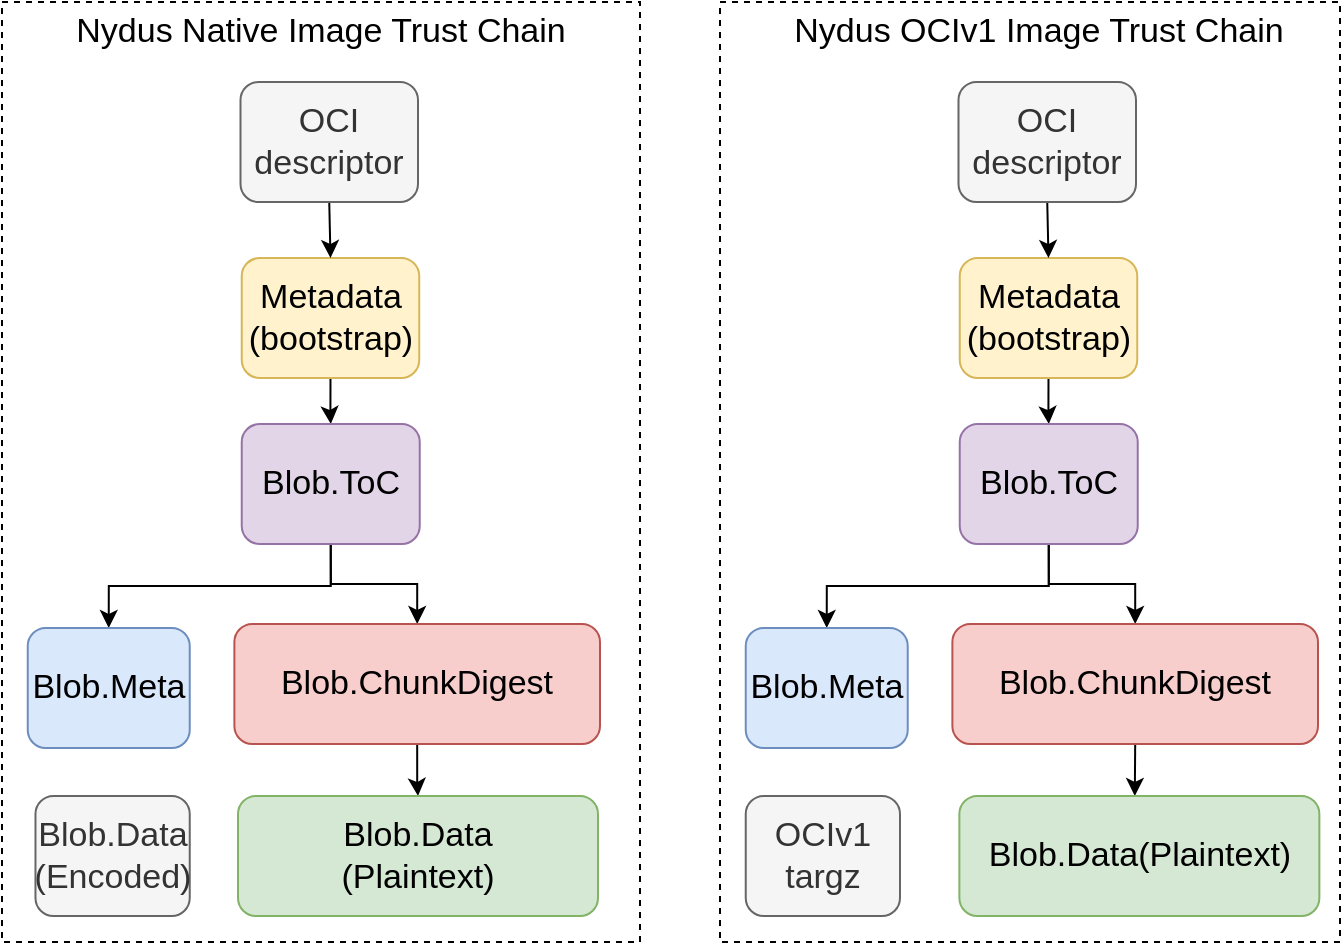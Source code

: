 <mxfile version="20.5.1" type="device"><diagram id="-TUCLaFA5OcUtC5qwEaw" name="第 1 页"><mxGraphModel dx="1371" dy="854" grid="1" gridSize="10" guides="1" tooltips="1" connect="1" arrows="1" fold="1" page="1" pageScale="1" pageWidth="827" pageHeight="1169" math="0" shadow="0"><root><mxCell id="0"/><mxCell id="1" parent="0"/><mxCell id="waL5u2rV2zp7bFLmmtiQ-1" value="" style="rounded=0;whiteSpace=wrap;html=1;fontSize=17;fontColor=#000000;dashed=1;" vertex="1" parent="1"><mxGeometry x="20" y="20" width="319" height="470" as="geometry"/></mxCell><mxCell id="waL5u2rV2zp7bFLmmtiQ-2" style="edgeStyle=orthogonalEdgeStyle;rounded=0;orthogonalLoop=1;jettySize=auto;html=1;exitX=0.5;exitY=1;exitDx=0;exitDy=0;fontSize=17;fontColor=#000000;" edge="1" parent="1" source="waL5u2rV2zp7bFLmmtiQ-3" target="waL5u2rV2zp7bFLmmtiQ-7"><mxGeometry relative="1" as="geometry"/></mxCell><mxCell id="waL5u2rV2zp7bFLmmtiQ-3" value="Metadata&lt;br&gt;(bootstrap)" style="rounded=1;whiteSpace=wrap;html=1;fontSize=17;fillColor=#fff2cc;strokeColor=#d6b656;" vertex="1" parent="1"><mxGeometry x="139.87" y="148" width="88.75" height="60" as="geometry"/></mxCell><mxCell id="waL5u2rV2zp7bFLmmtiQ-4" style="edgeStyle=orthogonalEdgeStyle;rounded=0;orthogonalLoop=1;jettySize=auto;html=1;exitX=0.5;exitY=1;exitDx=0;exitDy=0;fontSize=17;fontColor=#000000;" edge="1" parent="1" source="waL5u2rV2zp7bFLmmtiQ-7" target="waL5u2rV2zp7bFLmmtiQ-10"><mxGeometry relative="1" as="geometry"/></mxCell><mxCell id="waL5u2rV2zp7bFLmmtiQ-5" style="edgeStyle=orthogonalEdgeStyle;rounded=0;orthogonalLoop=1;jettySize=auto;html=1;exitX=0.5;exitY=1;exitDx=0;exitDy=0;entryX=0.5;entryY=0;entryDx=0;entryDy=0;fontSize=17;fontColor=#000000;" edge="1" parent="1" source="waL5u2rV2zp7bFLmmtiQ-7" target="waL5u2rV2zp7bFLmmtiQ-8"><mxGeometry relative="1" as="geometry"><Array as="points"><mxPoint x="184" y="312"/><mxPoint x="73" y="312"/></Array></mxGeometry></mxCell><mxCell id="waL5u2rV2zp7bFLmmtiQ-7" value="Blob.ToC" style="rounded=1;whiteSpace=wrap;html=1;fontSize=17;fillColor=#e1d5e7;strokeColor=#9673a6;" vertex="1" parent="1"><mxGeometry x="139.87" y="231" width="89" height="60" as="geometry"/></mxCell><mxCell id="waL5u2rV2zp7bFLmmtiQ-8" value="Blob.Meta" style="rounded=1;whiteSpace=wrap;html=1;fontSize=17;fillColor=#dae8fc;strokeColor=#6c8ebf;" vertex="1" parent="1"><mxGeometry x="32.87" y="333" width="81" height="60" as="geometry"/></mxCell><mxCell id="waL5u2rV2zp7bFLmmtiQ-9" style="edgeStyle=orthogonalEdgeStyle;rounded=0;orthogonalLoop=1;jettySize=auto;html=1;exitX=0.5;exitY=1;exitDx=0;exitDy=0;fontSize=17;fontColor=#000000;" edge="1" parent="1" source="waL5u2rV2zp7bFLmmtiQ-10" target="waL5u2rV2zp7bFLmmtiQ-12"><mxGeometry relative="1" as="geometry"/></mxCell><mxCell id="waL5u2rV2zp7bFLmmtiQ-10" value="Blob.ChunkDigest" style="rounded=1;whiteSpace=wrap;html=1;fontSize=17;fillColor=#f8cecc;strokeColor=#b85450;" vertex="1" parent="1"><mxGeometry x="136.19" y="331" width="182.81" height="60" as="geometry"/></mxCell><mxCell id="waL5u2rV2zp7bFLmmtiQ-12" value="Blob.Data&lt;br&gt;(Plaintext)" style="rounded=1;whiteSpace=wrap;html=1;fontSize=17;fillColor=#d5e8d4;strokeColor=#82b366;" vertex="1" parent="1"><mxGeometry x="138" y="417" width="180" height="60" as="geometry"/></mxCell><mxCell id="waL5u2rV2zp7bFLmmtiQ-13" style="edgeStyle=orthogonalEdgeStyle;rounded=0;orthogonalLoop=1;jettySize=auto;html=1;exitX=0.5;exitY=1;exitDx=0;exitDy=0;entryX=0.5;entryY=0;entryDx=0;entryDy=0;fontSize=17;fontColor=#000000;" edge="1" parent="1" source="waL5u2rV2zp7bFLmmtiQ-14" target="waL5u2rV2zp7bFLmmtiQ-3"><mxGeometry relative="1" as="geometry"/></mxCell><mxCell id="waL5u2rV2zp7bFLmmtiQ-14" value="OCI descriptor" style="rounded=1;whiteSpace=wrap;html=1;fontSize=17;fillColor=#f5f5f5;strokeColor=#666666;fontColor=#333333;" vertex="1" parent="1"><mxGeometry x="139.25" y="60" width="88.75" height="60" as="geometry"/></mxCell><mxCell id="waL5u2rV2zp7bFLmmtiQ-15" value="Nydus Native Image Trust Chain" style="text;html=1;strokeColor=none;fillColor=none;align=center;verticalAlign=middle;whiteSpace=wrap;rounded=0;fontSize=17;fontColor=#000000;" vertex="1" parent="1"><mxGeometry x="46.87" y="20" width="264.81" height="30" as="geometry"/></mxCell><mxCell id="waL5u2rV2zp7bFLmmtiQ-61" value="" style="rounded=0;whiteSpace=wrap;html=1;fontSize=17;fontColor=#000000;dashed=1;" vertex="1" parent="1"><mxGeometry x="379" y="20" width="310" height="470" as="geometry"/></mxCell><mxCell id="waL5u2rV2zp7bFLmmtiQ-62" style="edgeStyle=orthogonalEdgeStyle;rounded=0;orthogonalLoop=1;jettySize=auto;html=1;exitX=0.5;exitY=1;exitDx=0;exitDy=0;fontSize=17;fontColor=#000000;" edge="1" parent="1" source="waL5u2rV2zp7bFLmmtiQ-63" target="waL5u2rV2zp7bFLmmtiQ-66"><mxGeometry relative="1" as="geometry"/></mxCell><mxCell id="waL5u2rV2zp7bFLmmtiQ-63" value="Metadata&lt;br&gt;(bootstrap)" style="rounded=1;whiteSpace=wrap;html=1;fontSize=17;fillColor=#fff2cc;strokeColor=#d6b656;" vertex="1" parent="1"><mxGeometry x="498.87" y="148" width="88.75" height="60" as="geometry"/></mxCell><mxCell id="waL5u2rV2zp7bFLmmtiQ-64" style="edgeStyle=orthogonalEdgeStyle;rounded=0;orthogonalLoop=1;jettySize=auto;html=1;exitX=0.5;exitY=1;exitDx=0;exitDy=0;fontSize=17;fontColor=#000000;" edge="1" parent="1" source="waL5u2rV2zp7bFLmmtiQ-66" target="waL5u2rV2zp7bFLmmtiQ-69"><mxGeometry relative="1" as="geometry"/></mxCell><mxCell id="waL5u2rV2zp7bFLmmtiQ-65" style="edgeStyle=orthogonalEdgeStyle;rounded=0;orthogonalLoop=1;jettySize=auto;html=1;exitX=0.5;exitY=1;exitDx=0;exitDy=0;entryX=0.5;entryY=0;entryDx=0;entryDy=0;fontSize=17;fontColor=#000000;" edge="1" parent="1" source="waL5u2rV2zp7bFLmmtiQ-66" target="waL5u2rV2zp7bFLmmtiQ-67"><mxGeometry relative="1" as="geometry"/></mxCell><mxCell id="waL5u2rV2zp7bFLmmtiQ-66" value="Blob.ToC" style="rounded=1;whiteSpace=wrap;html=1;fontSize=17;fillColor=#e1d5e7;strokeColor=#9673a6;" vertex="1" parent="1"><mxGeometry x="498.87" y="231" width="89" height="60" as="geometry"/></mxCell><mxCell id="waL5u2rV2zp7bFLmmtiQ-67" value="Blob.Meta" style="rounded=1;whiteSpace=wrap;html=1;fontSize=17;fillColor=#dae8fc;strokeColor=#6c8ebf;" vertex="1" parent="1"><mxGeometry x="391.87" y="333" width="81" height="60" as="geometry"/></mxCell><mxCell id="waL5u2rV2zp7bFLmmtiQ-68" style="edgeStyle=orthogonalEdgeStyle;rounded=0;orthogonalLoop=1;jettySize=auto;html=1;exitX=0.5;exitY=1;exitDx=0;exitDy=0;fontSize=17;fontColor=#000000;" edge="1" parent="1" source="waL5u2rV2zp7bFLmmtiQ-69"><mxGeometry relative="1" as="geometry"><mxPoint x="586.4" y="417" as="targetPoint"/></mxGeometry></mxCell><mxCell id="waL5u2rV2zp7bFLmmtiQ-69" value="Blob.ChunkDigest" style="rounded=1;whiteSpace=wrap;html=1;fontSize=17;fillColor=#f8cecc;strokeColor=#b85450;" vertex="1" parent="1"><mxGeometry x="495.19" y="331" width="182.81" height="60" as="geometry"/></mxCell><mxCell id="waL5u2rV2zp7bFLmmtiQ-71" style="edgeStyle=orthogonalEdgeStyle;rounded=0;orthogonalLoop=1;jettySize=auto;html=1;exitX=0.5;exitY=1;exitDx=0;exitDy=0;entryX=0.5;entryY=0;entryDx=0;entryDy=0;fontSize=17;fontColor=#000000;" edge="1" parent="1" source="waL5u2rV2zp7bFLmmtiQ-72" target="waL5u2rV2zp7bFLmmtiQ-63"><mxGeometry relative="1" as="geometry"/></mxCell><mxCell id="waL5u2rV2zp7bFLmmtiQ-72" value="OCI descriptor" style="rounded=1;whiteSpace=wrap;html=1;fontSize=17;fillColor=#f5f5f5;strokeColor=#666666;fontColor=#333333;" vertex="1" parent="1"><mxGeometry x="498.25" y="60" width="88.75" height="60" as="geometry"/></mxCell><mxCell id="waL5u2rV2zp7bFLmmtiQ-73" value="Nydus OCIv1 Image Trust Chain" style="text;html=1;strokeColor=none;fillColor=none;align=center;verticalAlign=middle;whiteSpace=wrap;rounded=0;fontSize=17;fontColor=#000000;" vertex="1" parent="1"><mxGeometry x="405.87" y="20" width="264.81" height="30" as="geometry"/></mxCell><mxCell id="waL5u2rV2zp7bFLmmtiQ-74" value="OCIv1&lt;br&gt;targz" style="rounded=1;whiteSpace=wrap;html=1;fontSize=17;fillColor=#f5f5f5;strokeColor=#666666;fontColor=#333333;" vertex="1" parent="1"><mxGeometry x="391.87" y="417" width="77.13" height="60" as="geometry"/></mxCell><mxCell id="waL5u2rV2zp7bFLmmtiQ-75" value="Blob.Data(Plaintext)" style="rounded=1;whiteSpace=wrap;html=1;fontSize=17;fillColor=#d5e8d4;strokeColor=#82b366;" vertex="1" parent="1"><mxGeometry x="498.68" y="417" width="180" height="60" as="geometry"/></mxCell><mxCell id="waL5u2rV2zp7bFLmmtiQ-76" value="Blob.Data&lt;br&gt;(Encoded)" style="rounded=1;whiteSpace=wrap;html=1;fontSize=17;fillColor=#f5f5f5;strokeColor=#666666;fontColor=#333333;" vertex="1" parent="1"><mxGeometry x="36.74" y="417" width="77.13" height="60" as="geometry"/></mxCell></root></mxGraphModel></diagram></mxfile>